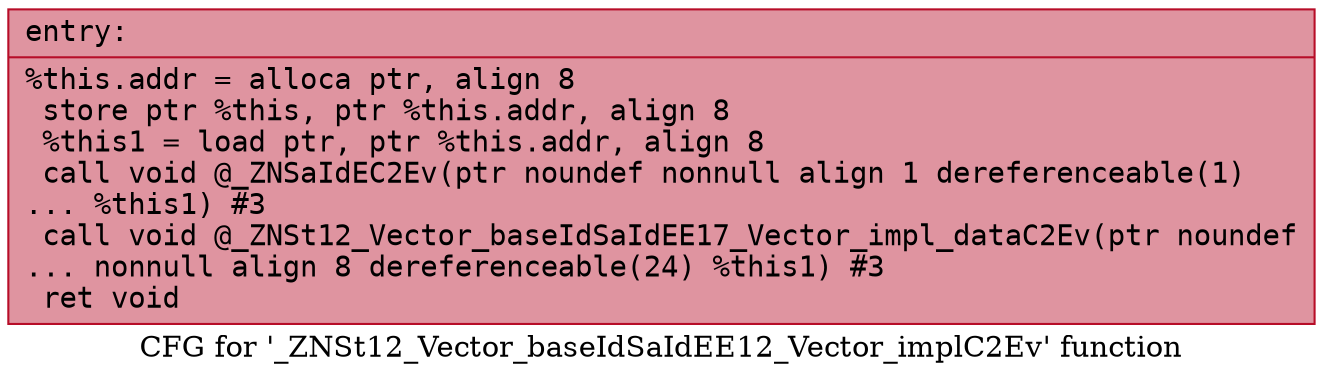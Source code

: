digraph "CFG for '_ZNSt12_Vector_baseIdSaIdEE12_Vector_implC2Ev' function" {
	label="CFG for '_ZNSt12_Vector_baseIdSaIdEE12_Vector_implC2Ev' function";

	Node0x56307d69d750 [shape=record,color="#b70d28ff", style=filled, fillcolor="#b70d2870" fontname="Courier",label="{entry:\l|  %this.addr = alloca ptr, align 8\l  store ptr %this, ptr %this.addr, align 8\l  %this1 = load ptr, ptr %this.addr, align 8\l  call void @_ZNSaIdEC2Ev(ptr noundef nonnull align 1 dereferenceable(1)\l... %this1) #3\l  call void @_ZNSt12_Vector_baseIdSaIdEE17_Vector_impl_dataC2Ev(ptr noundef\l... nonnull align 8 dereferenceable(24) %this1) #3\l  ret void\l}"];
}
